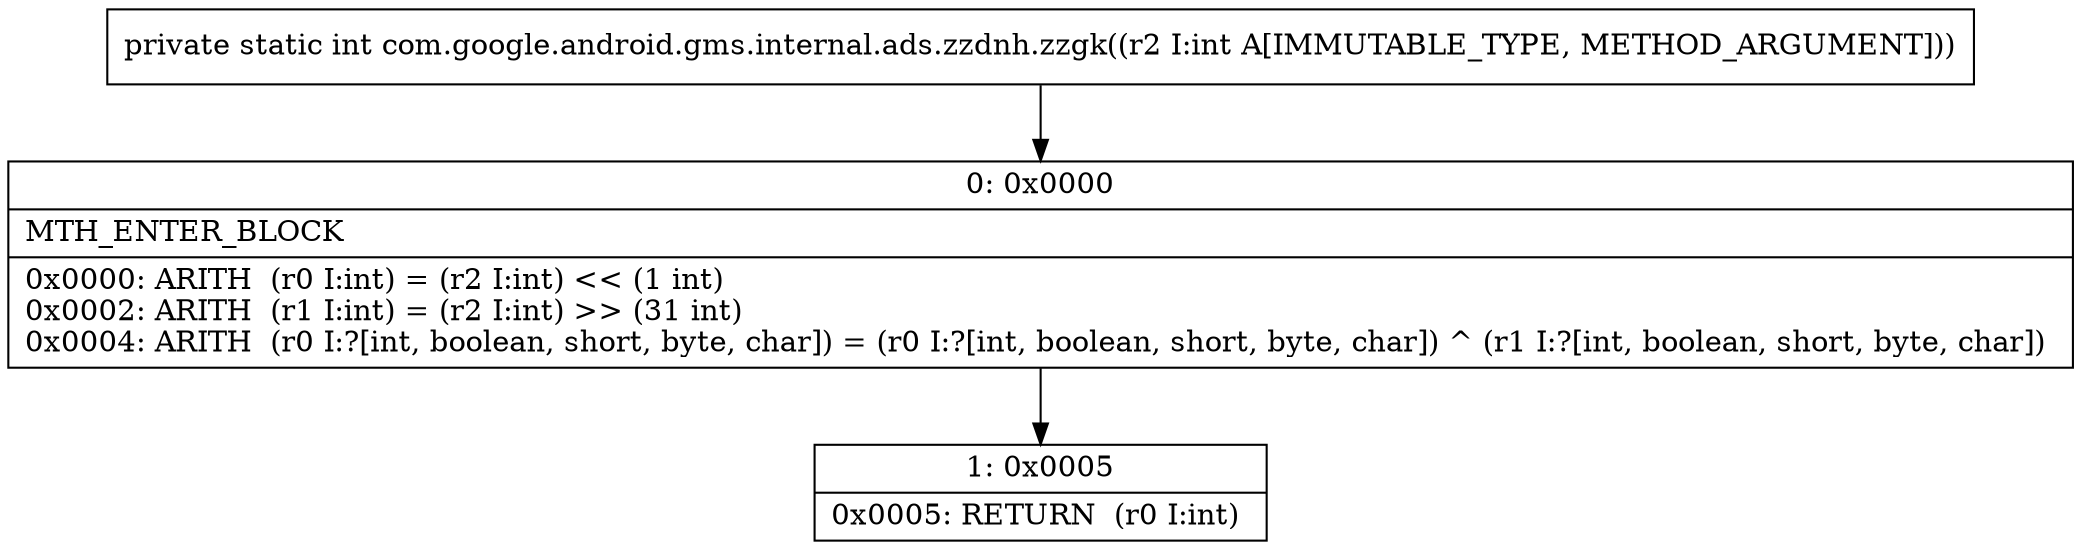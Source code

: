 digraph "CFG forcom.google.android.gms.internal.ads.zzdnh.zzgk(I)I" {
Node_0 [shape=record,label="{0\:\ 0x0000|MTH_ENTER_BLOCK\l|0x0000: ARITH  (r0 I:int) = (r2 I:int) \<\< (1 int) \l0x0002: ARITH  (r1 I:int) = (r2 I:int) \>\> (31 int) \l0x0004: ARITH  (r0 I:?[int, boolean, short, byte, char]) = (r0 I:?[int, boolean, short, byte, char]) ^ (r1 I:?[int, boolean, short, byte, char]) \l}"];
Node_1 [shape=record,label="{1\:\ 0x0005|0x0005: RETURN  (r0 I:int) \l}"];
MethodNode[shape=record,label="{private static int com.google.android.gms.internal.ads.zzdnh.zzgk((r2 I:int A[IMMUTABLE_TYPE, METHOD_ARGUMENT])) }"];
MethodNode -> Node_0;
Node_0 -> Node_1;
}

